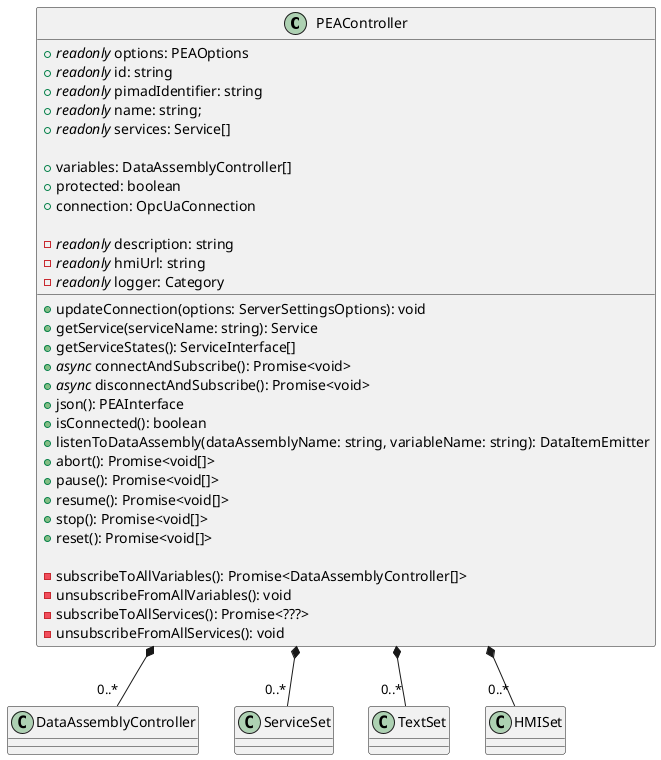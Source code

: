 @startuml
'https://plantuml.com/class-diagram

class PEAController{
    + //readonly// options: PEAOptions
    + //readonly// id: string
    + //readonly// pimadIdentifier: string
    + //readonly// name: string;
    + //readonly// services: Service[]

    + variables: DataAssemblyController[]
    + protected: boolean
    + connection: OpcUaConnection

    - //readonly// description: string
    - //readonly// hmiUrl: string
    - //readonly// logger: Category

    + updateConnection(options: ServerSettingsOptions): void
    + getService(serviceName: string): Service
    + getServiceStates(): ServiceInterface[]
    + //async// connectAndSubscribe(): Promise<void>
    + //async// disconnectAndSubscribe(): Promise<void>
    + json(): PEAInterface
    + isConnected(): boolean
    + listenToDataAssembly(dataAssemblyName: string, variableName: string): DataItemEmitter
    + abort(): Promise<void[]>
    + pause(): Promise<void[]>
    + resume(): Promise<void[]>
    + stop(): Promise<void[]>
    + reset(): Promise<void[]>

    - subscribeToAllVariables(): Promise<DataAssemblyController[]>
    - unsubscribeFromAllVariables(): void
    - subscribeToAllServices(): Promise<???>
    - unsubscribeFromAllServices(): void


}

PEAController *-- "0..*" DataAssemblyController
PEAController *-- "0..*" ServiceSet
PEAController *-- "0..*" TextSet
PEAController *-- "0..*" HMISet

@enduml
